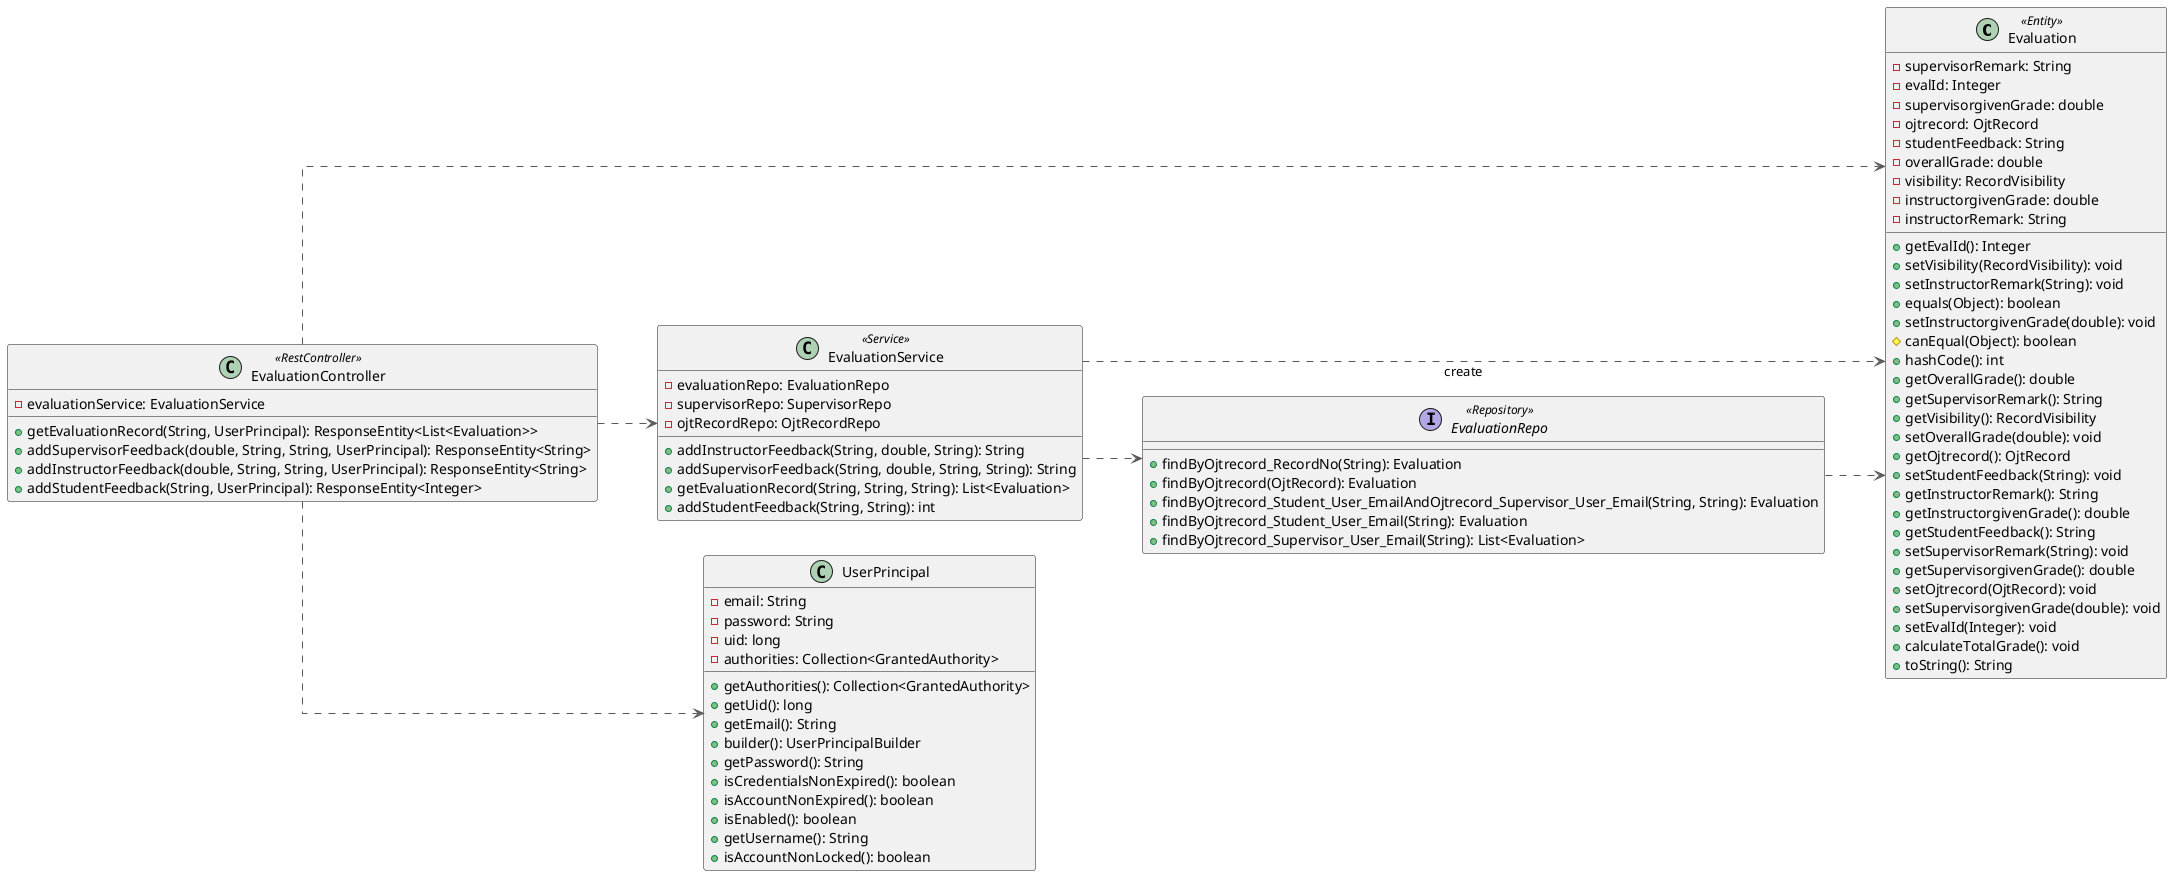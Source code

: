 @startuml
left to right direction
skinparam linetype ortho

class Evaluation << Entity >> {
  - supervisorRemark: String
  - evalId: Integer
  - supervisorgivenGrade: double
  - ojtrecord: OjtRecord
  - studentFeedback: String
  - overallGrade: double
  - visibility: RecordVisibility
  - instructorgivenGrade: double
  - instructorRemark: String
  + getEvalId(): Integer
  + setVisibility(RecordVisibility): void
  + setInstructorRemark(String): void
  + equals(Object): boolean
  + setInstructorgivenGrade(double): void
  # canEqual(Object): boolean
  + hashCode(): int
  + getOverallGrade(): double
  + getSupervisorRemark(): String
  + getVisibility(): RecordVisibility
  + setOverallGrade(double): void
  + getOjtrecord(): OjtRecord
  + setStudentFeedback(String): void
  + getInstructorRemark(): String
  + getInstructorgivenGrade(): double
  + getStudentFeedback(): String
  + setSupervisorRemark(String): void
  + getSupervisorgivenGrade(): double
  + setOjtrecord(OjtRecord): void
  + setSupervisorgivenGrade(double): void
  + setEvalId(Integer): void
  + calculateTotalGrade(): void
  + toString(): String
}
class EvaluationController << RestController >> {
  - evaluationService: EvaluationService
  + getEvaluationRecord(String, UserPrincipal): ResponseEntity<List<Evaluation>>
  + addSupervisorFeedback(double, String, String, UserPrincipal): ResponseEntity<String>
  + addInstructorFeedback(double, String, String, UserPrincipal): ResponseEntity<String>
  + addStudentFeedback(String, UserPrincipal): ResponseEntity<Integer>
}
interface EvaluationRepo << Repository>> {
  + findByOjtrecord_RecordNo(String): Evaluation
  + findByOjtrecord(OjtRecord): Evaluation
  + findByOjtrecord_Student_User_EmailAndOjtrecord_Supervisor_User_Email(String, String): Evaluation
  + findByOjtrecord_Student_User_Email(String): Evaluation
  + findByOjtrecord_Supervisor_User_Email(String): List<Evaluation>
}
class EvaluationService << Service >> {
  - evaluationRepo: EvaluationRepo
  - supervisorRepo: SupervisorRepo
  - ojtRecordRepo: OjtRecordRepo
  + addInstructorFeedback(String, double, String): String
  + addSupervisorFeedback(String, double, String, String): String
  + getEvaluationRecord(String, String, String): List<Evaluation>
  + addStudentFeedback(String, String): int
}
class UserPrincipal {
  - email: String
  - password: String
  - uid: long
  - authorities: Collection<GrantedAuthority>
  + getAuthorities(): Collection<GrantedAuthority>
  + getUid(): long
  + getEmail(): String
  + builder(): UserPrincipalBuilder
  + getPassword(): String
  + isCredentialsNonExpired(): boolean
  + isAccountNonExpired(): boolean
  + isEnabled(): boolean
  + getUsername(): String
  + isAccountNonLocked(): boolean
}

EvaluationController  -[#595959,dashed]->  Evaluation
EvaluationController  -[#595959,dashed]->  EvaluationService
EvaluationController  -[#595959,dashed]->  UserPrincipal
EvaluationRepo        -[#595959,dashed]->  Evaluation
EvaluationService     -[#595959,dashed]->  Evaluation           : "«create»"
EvaluationService     -[#595959,dashed]->  EvaluationRepo
@enduml